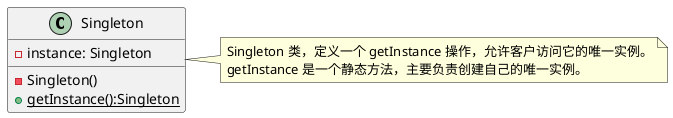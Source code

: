 @startuml

class Singleton {
  - instance: Singleton
  - Singleton()
  + {static} getInstance():Singleton
}
note right: Singleton 类，定义一个 getInstance 操作，允许客户访问它的唯一实例。\ngetInstance 是一个静态方法，主要负责创建自己的唯一实例。

@enduml
